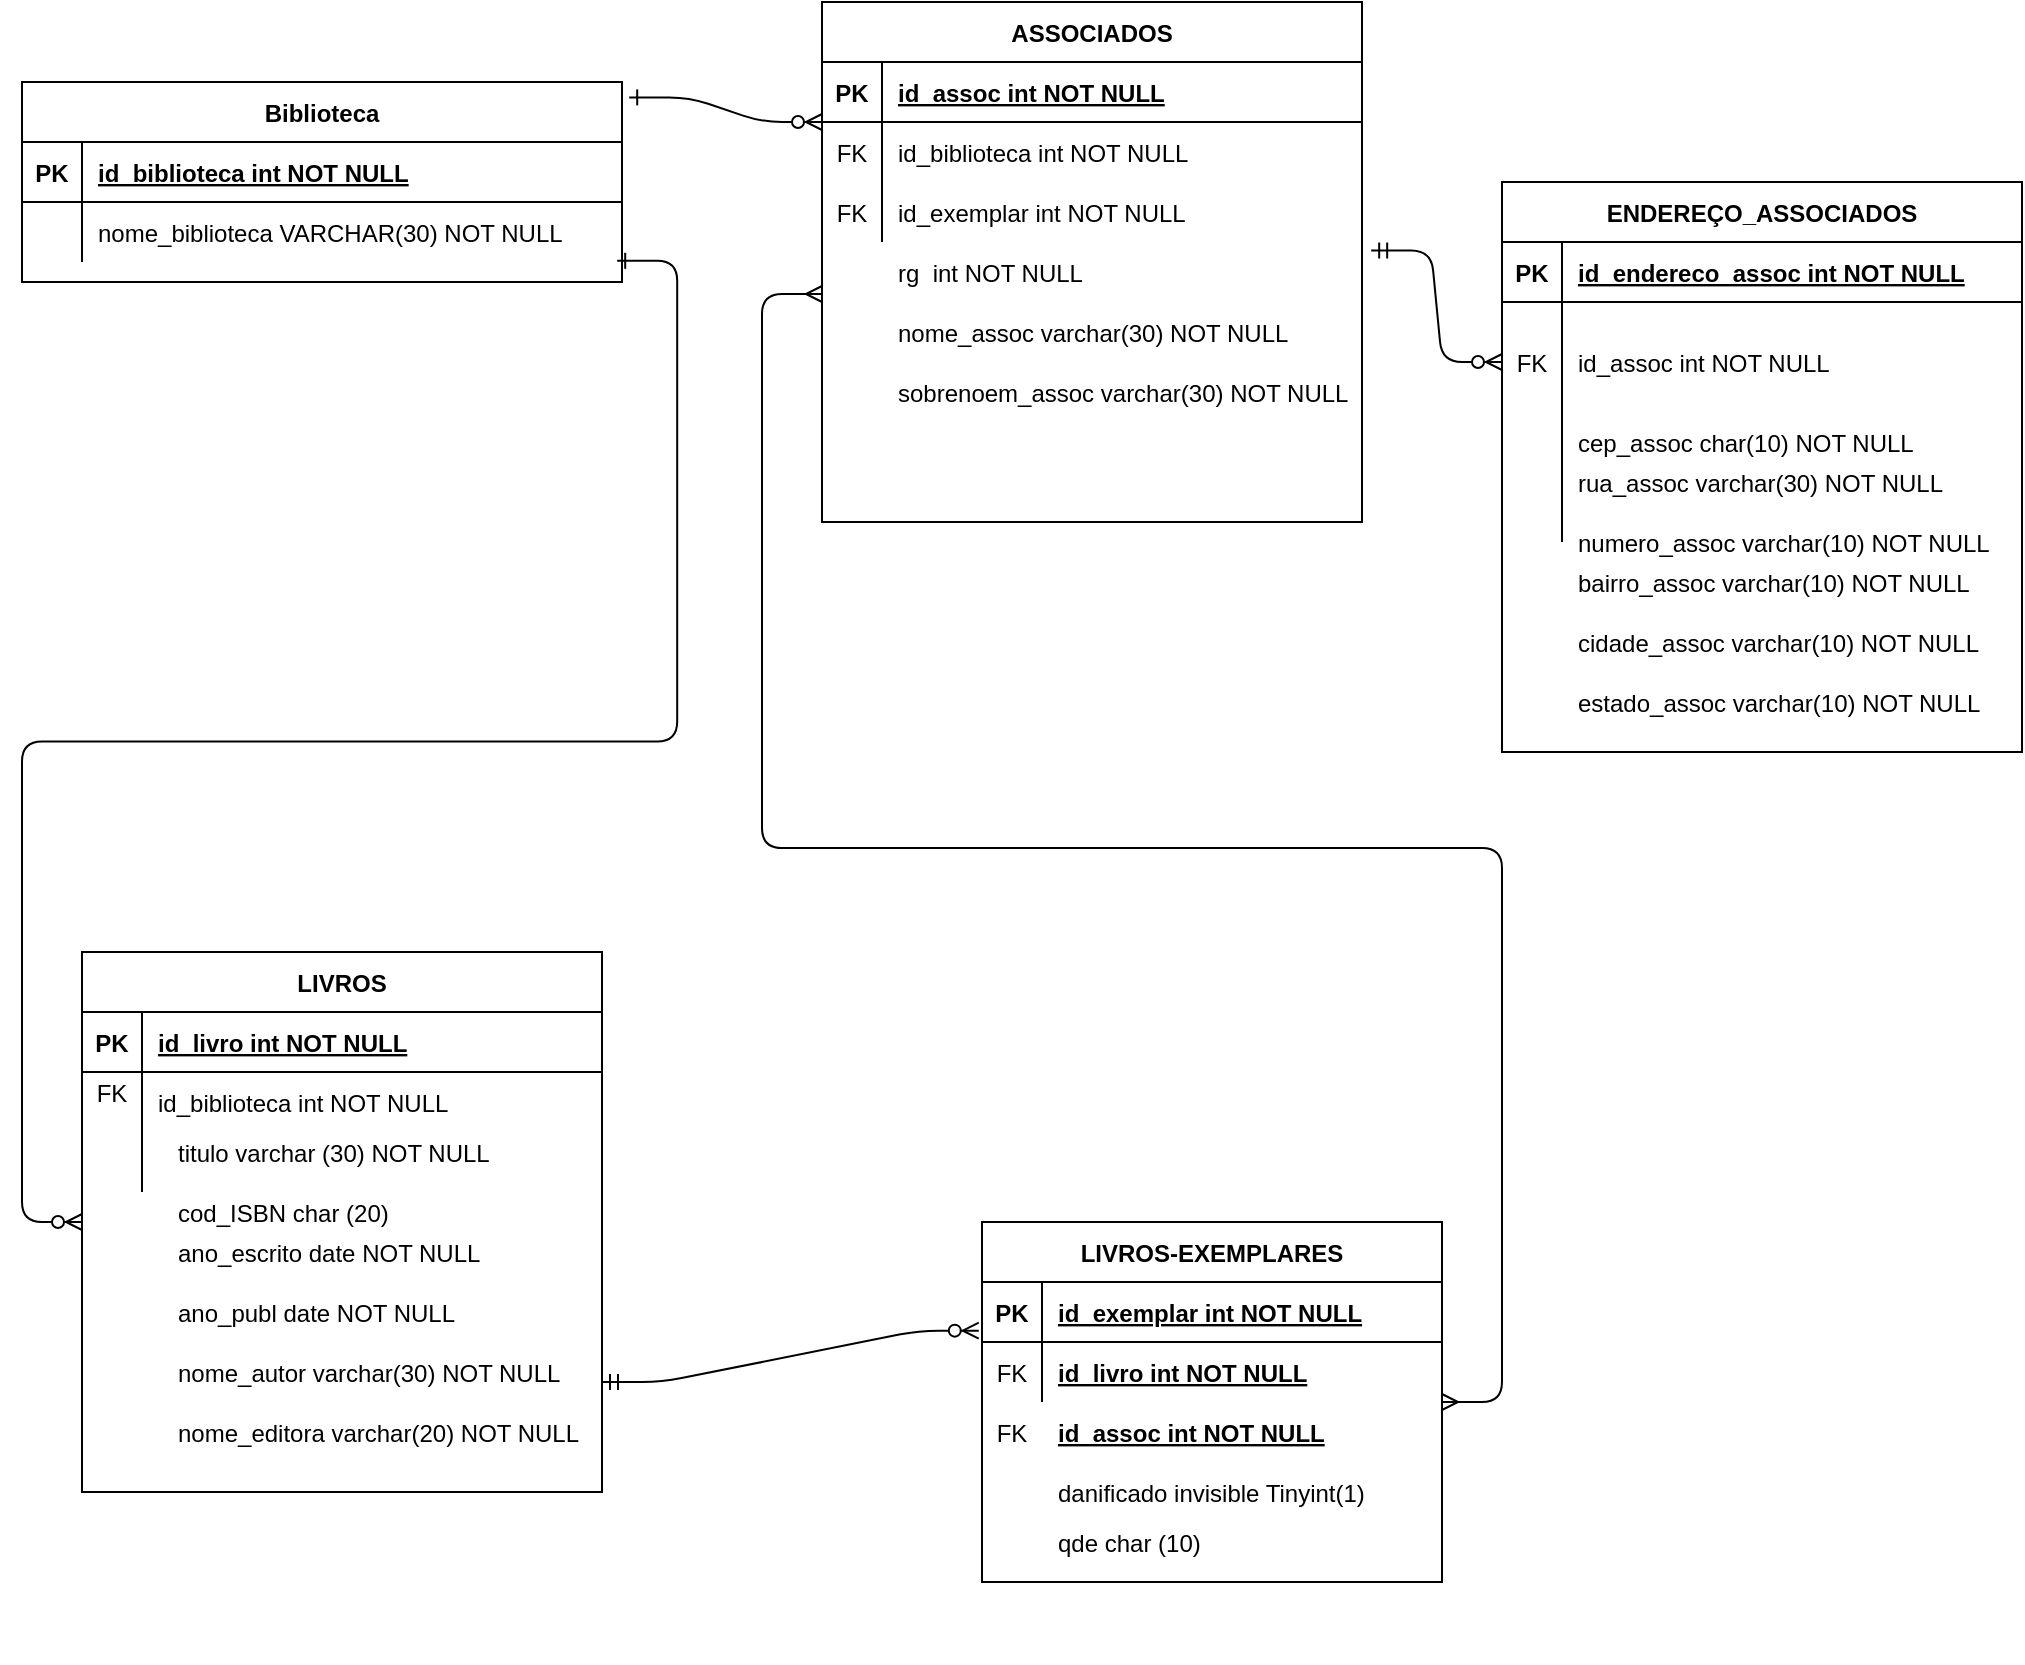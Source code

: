 <mxfile version="14.9.6" type="device"><diagram id="R2lEEEUBdFMjLlhIrx00" name="Page-1"><mxGraphModel dx="1264" dy="1692" grid="1" gridSize="10" guides="1" tooltips="1" connect="1" arrows="1" fold="1" page="1" pageScale="1" pageWidth="850" pageHeight="1100" math="0" shadow="0" extFonts="Permanent Marker^https://fonts.googleapis.com/css?family=Permanent+Marker"><root><mxCell id="0"/><mxCell id="1" parent="0"/><mxCell id="C-vyLk0tnHw3VtMMgP7b-1" value="" style="edgeStyle=entityRelationEdgeStyle;endArrow=ERzeroToMany;startArrow=ERone;endFill=1;startFill=0;exitX=1.012;exitY=0.077;exitDx=0;exitDy=0;exitPerimeter=0;" parent="1" source="C-vyLk0tnHw3VtMMgP7b-23" edge="1"><mxGeometry width="100" height="100" relative="1" as="geometry"><mxPoint x="340" y="720" as="sourcePoint"/><mxPoint x="440" y="-190" as="targetPoint"/></mxGeometry></mxCell><mxCell id="C-vyLk0tnHw3VtMMgP7b-2" value="ASSOCIADOS" style="shape=table;startSize=30;container=1;collapsible=1;childLayout=tableLayout;fixedRows=1;rowLines=0;fontStyle=1;align=center;resizeLast=1;" parent="1" vertex="1"><mxGeometry x="440" y="-250" width="270" height="260" as="geometry"/></mxCell><mxCell id="C-vyLk0tnHw3VtMMgP7b-3" value="" style="shape=partialRectangle;collapsible=0;dropTarget=0;pointerEvents=0;fillColor=none;points=[[0,0.5],[1,0.5]];portConstraint=eastwest;top=0;left=0;right=0;bottom=1;" parent="C-vyLk0tnHw3VtMMgP7b-2" vertex="1"><mxGeometry y="30" width="270" height="30" as="geometry"/></mxCell><mxCell id="C-vyLk0tnHw3VtMMgP7b-4" value="PK" style="shape=partialRectangle;overflow=hidden;connectable=0;fillColor=none;top=0;left=0;bottom=0;right=0;fontStyle=1;" parent="C-vyLk0tnHw3VtMMgP7b-3" vertex="1"><mxGeometry width="30" height="30" as="geometry"/></mxCell><mxCell id="C-vyLk0tnHw3VtMMgP7b-5" value="id_assoc int NOT NULL " style="shape=partialRectangle;overflow=hidden;connectable=0;fillColor=none;top=0;left=0;bottom=0;right=0;align=left;spacingLeft=6;fontStyle=5;" parent="C-vyLk0tnHw3VtMMgP7b-3" vertex="1"><mxGeometry x="30" width="240" height="30" as="geometry"/></mxCell><mxCell id="C-vyLk0tnHw3VtMMgP7b-9" value="" style="shape=partialRectangle;collapsible=0;dropTarget=0;pointerEvents=0;fillColor=none;points=[[0,0.5],[1,0.5]];portConstraint=eastwest;top=0;left=0;right=0;bottom=0;" parent="C-vyLk0tnHw3VtMMgP7b-2" vertex="1"><mxGeometry y="60" width="270" height="30" as="geometry"/></mxCell><mxCell id="C-vyLk0tnHw3VtMMgP7b-10" value="FK" style="shape=partialRectangle;overflow=hidden;connectable=0;fillColor=none;top=0;left=0;bottom=0;right=0;" parent="C-vyLk0tnHw3VtMMgP7b-9" vertex="1"><mxGeometry width="30" height="30" as="geometry"/></mxCell><mxCell id="C-vyLk0tnHw3VtMMgP7b-11" value="id_biblioteca int NOT NULL" style="shape=partialRectangle;overflow=hidden;connectable=0;fillColor=none;top=0;left=0;bottom=0;right=0;align=left;spacingLeft=6;" parent="C-vyLk0tnHw3VtMMgP7b-9" vertex="1"><mxGeometry x="30" width="240" height="30" as="geometry"/></mxCell><mxCell id="C-vyLk0tnHw3VtMMgP7b-6" value="" style="shape=partialRectangle;collapsible=0;dropTarget=0;pointerEvents=0;fillColor=none;points=[[0,0.5],[1,0.5]];portConstraint=eastwest;top=0;left=0;right=0;bottom=0;" parent="C-vyLk0tnHw3VtMMgP7b-2" vertex="1"><mxGeometry y="90" width="270" height="30" as="geometry"/></mxCell><mxCell id="C-vyLk0tnHw3VtMMgP7b-7" value="&#10;&#10;&lt;span style=&quot;color: rgb(0, 0, 0); font-family: helvetica; font-size: 12px; font-style: normal; font-weight: 400; letter-spacing: normal; text-align: center; text-indent: 0px; text-transform: none; word-spacing: 0px; background-color: rgb(248, 249, 250); display: inline; float: none;&quot;&gt;FK&lt;/span&gt;&#10;&#10;" style="shape=partialRectangle;overflow=hidden;connectable=0;fillColor=none;top=0;left=0;bottom=0;right=0;" parent="C-vyLk0tnHw3VtMMgP7b-6" vertex="1"><mxGeometry width="30" height="30" as="geometry"/></mxCell><mxCell id="C-vyLk0tnHw3VtMMgP7b-8" value="" style="shape=partialRectangle;overflow=hidden;connectable=0;fillColor=none;top=0;left=0;bottom=0;right=0;align=left;spacingLeft=6;" parent="C-vyLk0tnHw3VtMMgP7b-6" vertex="1"><mxGeometry x="30" width="240" height="30" as="geometry"/></mxCell><mxCell id="C-vyLk0tnHw3VtMMgP7b-13" value="ENDEREÇO_ASSOCIADOS" style="shape=table;startSize=30;container=1;collapsible=1;childLayout=tableLayout;fixedRows=1;rowLines=0;fontStyle=1;align=center;resizeLast=1;" parent="1" vertex="1"><mxGeometry x="780" y="-160" width="260" height="285" as="geometry"/></mxCell><mxCell id="C-vyLk0tnHw3VtMMgP7b-14" value="" style="shape=partialRectangle;collapsible=0;dropTarget=0;pointerEvents=0;fillColor=none;points=[[0,0.5],[1,0.5]];portConstraint=eastwest;top=0;left=0;right=0;bottom=1;" parent="C-vyLk0tnHw3VtMMgP7b-13" vertex="1"><mxGeometry y="30" width="260" height="30" as="geometry"/></mxCell><mxCell id="C-vyLk0tnHw3VtMMgP7b-15" value="PK" style="shape=partialRectangle;overflow=hidden;connectable=0;fillColor=none;top=0;left=0;bottom=0;right=0;fontStyle=1;" parent="C-vyLk0tnHw3VtMMgP7b-14" vertex="1"><mxGeometry width="30" height="30" as="geometry"/></mxCell><mxCell id="C-vyLk0tnHw3VtMMgP7b-16" value="id_endereco_assoc int NOT NULL " style="shape=partialRectangle;overflow=hidden;connectable=0;fillColor=none;top=0;left=0;bottom=0;right=0;align=left;spacingLeft=6;fontStyle=5;" parent="C-vyLk0tnHw3VtMMgP7b-14" vertex="1"><mxGeometry x="30" width="230" height="30" as="geometry"/></mxCell><mxCell id="C-vyLk0tnHw3VtMMgP7b-20" value="" style="shape=partialRectangle;collapsible=0;dropTarget=0;pointerEvents=0;fillColor=none;points=[[0,0.5],[1,0.5]];portConstraint=eastwest;top=0;left=0;right=0;bottom=0;" parent="C-vyLk0tnHw3VtMMgP7b-13" vertex="1"><mxGeometry y="60" width="260" height="60" as="geometry"/></mxCell><mxCell id="C-vyLk0tnHw3VtMMgP7b-21" value="FK" style="shape=partialRectangle;overflow=hidden;connectable=0;fillColor=none;top=0;left=0;bottom=0;right=0;" parent="C-vyLk0tnHw3VtMMgP7b-20" vertex="1"><mxGeometry width="30" height="60" as="geometry"/></mxCell><mxCell id="C-vyLk0tnHw3VtMMgP7b-22" value="id_assoc int NOT NULL" style="shape=partialRectangle;overflow=hidden;connectable=0;fillColor=none;top=0;left=0;bottom=0;right=0;align=left;spacingLeft=6;" parent="C-vyLk0tnHw3VtMMgP7b-20" vertex="1"><mxGeometry x="30" width="230" height="60" as="geometry"/></mxCell><mxCell id="C-vyLk0tnHw3VtMMgP7b-17" value="" style="shape=partialRectangle;collapsible=0;dropTarget=0;pointerEvents=0;fillColor=none;points=[[0,0.5],[1,0.5]];portConstraint=eastwest;top=0;left=0;right=0;bottom=0;" parent="C-vyLk0tnHw3VtMMgP7b-13" vertex="1"><mxGeometry y="120" width="260" height="60" as="geometry"/></mxCell><mxCell id="C-vyLk0tnHw3VtMMgP7b-18" value="" style="shape=partialRectangle;overflow=hidden;connectable=0;fillColor=none;top=0;left=0;bottom=0;right=0;" parent="C-vyLk0tnHw3VtMMgP7b-17" vertex="1"><mxGeometry width="30" height="60" as="geometry"/></mxCell><mxCell id="C-vyLk0tnHw3VtMMgP7b-19" value="rua_assoc varchar(30) NOT NULL" style="shape=partialRectangle;overflow=hidden;connectable=0;fillColor=none;top=0;left=0;bottom=0;right=0;align=left;spacingLeft=6;" parent="C-vyLk0tnHw3VtMMgP7b-17" vertex="1"><mxGeometry x="30" width="230" height="60" as="geometry"/></mxCell><mxCell id="C-vyLk0tnHw3VtMMgP7b-23" value="Biblioteca" style="shape=table;startSize=30;container=1;collapsible=1;childLayout=tableLayout;fixedRows=1;rowLines=0;fontStyle=1;align=center;resizeLast=1;" parent="1" vertex="1"><mxGeometry x="40" y="-210" width="300" height="100" as="geometry"/></mxCell><mxCell id="C-vyLk0tnHw3VtMMgP7b-24" value="" style="shape=partialRectangle;collapsible=0;dropTarget=0;pointerEvents=0;fillColor=none;points=[[0,0.5],[1,0.5]];portConstraint=eastwest;top=0;left=0;right=0;bottom=1;" parent="C-vyLk0tnHw3VtMMgP7b-23" vertex="1"><mxGeometry y="30" width="300" height="30" as="geometry"/></mxCell><mxCell id="C-vyLk0tnHw3VtMMgP7b-25" value="PK" style="shape=partialRectangle;overflow=hidden;connectable=0;fillColor=none;top=0;left=0;bottom=0;right=0;fontStyle=1;" parent="C-vyLk0tnHw3VtMMgP7b-24" vertex="1"><mxGeometry width="30" height="30" as="geometry"/></mxCell><mxCell id="C-vyLk0tnHw3VtMMgP7b-26" value="id_biblioteca int NOT NULL " style="shape=partialRectangle;overflow=hidden;connectable=0;fillColor=none;top=0;left=0;bottom=0;right=0;align=left;spacingLeft=6;fontStyle=5;" parent="C-vyLk0tnHw3VtMMgP7b-24" vertex="1"><mxGeometry x="30" width="270" height="30" as="geometry"/></mxCell><mxCell id="C-vyLk0tnHw3VtMMgP7b-27" value="" style="shape=partialRectangle;collapsible=0;dropTarget=0;pointerEvents=0;fillColor=none;points=[[0,0.5],[1,0.5]];portConstraint=eastwest;top=0;left=0;right=0;bottom=0;" parent="C-vyLk0tnHw3VtMMgP7b-23" vertex="1"><mxGeometry y="60" width="300" height="30" as="geometry"/></mxCell><mxCell id="C-vyLk0tnHw3VtMMgP7b-28" value="" style="shape=partialRectangle;overflow=hidden;connectable=0;fillColor=none;top=0;left=0;bottom=0;right=0;" parent="C-vyLk0tnHw3VtMMgP7b-27" vertex="1"><mxGeometry width="30" height="30" as="geometry"/></mxCell><mxCell id="C-vyLk0tnHw3VtMMgP7b-29" value="nome_biblioteca VARCHAR(30) NOT NULL" style="shape=partialRectangle;overflow=hidden;connectable=0;fillColor=none;top=0;left=0;bottom=0;right=0;align=left;spacingLeft=6;" parent="C-vyLk0tnHw3VtMMgP7b-27" vertex="1"><mxGeometry x="30" width="270" height="30" as="geometry"/></mxCell><mxCell id="2q7laGfxiHEUxjwifHZf-1" value="LIVROS" style="shape=table;startSize=30;container=1;collapsible=1;childLayout=tableLayout;fixedRows=1;rowLines=0;fontStyle=1;align=center;resizeLast=1;" parent="1" vertex="1"><mxGeometry x="70" y="225" width="260" height="270" as="geometry"/></mxCell><mxCell id="2q7laGfxiHEUxjwifHZf-2" value="" style="shape=partialRectangle;collapsible=0;dropTarget=0;pointerEvents=0;fillColor=none;points=[[0,0.5],[1,0.5]];portConstraint=eastwest;top=0;left=0;right=0;bottom=1;" parent="2q7laGfxiHEUxjwifHZf-1" vertex="1"><mxGeometry y="30" width="260" height="30" as="geometry"/></mxCell><mxCell id="2q7laGfxiHEUxjwifHZf-3" value="PK" style="shape=partialRectangle;overflow=hidden;connectable=0;fillColor=none;top=0;left=0;bottom=0;right=0;fontStyle=1;" parent="2q7laGfxiHEUxjwifHZf-2" vertex="1"><mxGeometry width="30" height="30" as="geometry"/></mxCell><mxCell id="2q7laGfxiHEUxjwifHZf-4" value="id_livro int NOT NULL " style="shape=partialRectangle;overflow=hidden;connectable=0;fillColor=none;top=0;left=0;bottom=0;right=0;align=left;spacingLeft=6;fontStyle=5;" parent="2q7laGfxiHEUxjwifHZf-2" vertex="1"><mxGeometry x="30" width="230" height="30" as="geometry"/></mxCell><mxCell id="2q7laGfxiHEUxjwifHZf-53" value="" style="shape=partialRectangle;collapsible=0;dropTarget=0;pointerEvents=0;fillColor=none;points=[[0,0.5],[1,0.5]];portConstraint=eastwest;top=0;left=0;right=0;bottom=0;" parent="2q7laGfxiHEUxjwifHZf-1" vertex="1"><mxGeometry y="60" width="260" height="30" as="geometry"/></mxCell><mxCell id="2q7laGfxiHEUxjwifHZf-54" value="" style="shape=partialRectangle;overflow=hidden;connectable=0;fillColor=none;top=0;left=0;bottom=0;right=0;" parent="2q7laGfxiHEUxjwifHZf-53" vertex="1"><mxGeometry width="30" height="30" as="geometry"/></mxCell><mxCell id="2q7laGfxiHEUxjwifHZf-55" value="id_biblioteca int NOT NULL" style="shape=partialRectangle;overflow=hidden;connectable=0;fillColor=none;top=0;left=0;bottom=0;right=0;align=left;spacingLeft=6;" parent="2q7laGfxiHEUxjwifHZf-53" vertex="1"><mxGeometry x="30" width="230" height="30" as="geometry"/></mxCell><mxCell id="2q7laGfxiHEUxjwifHZf-5" value="" style="shape=partialRectangle;collapsible=0;dropTarget=0;pointerEvents=0;fillColor=none;points=[[0,0.5],[1,0.5]];portConstraint=eastwest;top=0;left=0;right=0;bottom=0;" parent="2q7laGfxiHEUxjwifHZf-1" vertex="1"><mxGeometry y="90" width="260" height="30" as="geometry"/></mxCell><mxCell id="2q7laGfxiHEUxjwifHZf-6" value="" style="shape=partialRectangle;overflow=hidden;connectable=0;fillColor=none;top=0;left=0;bottom=0;right=0;" parent="2q7laGfxiHEUxjwifHZf-5" vertex="1"><mxGeometry width="30" height="30" as="geometry"/></mxCell><mxCell id="2q7laGfxiHEUxjwifHZf-7" value="" style="shape=partialRectangle;overflow=hidden;connectable=0;fillColor=none;top=0;left=0;bottom=0;right=0;align=left;spacingLeft=6;" parent="2q7laGfxiHEUxjwifHZf-5" vertex="1"><mxGeometry x="30" width="230" height="30" as="geometry"/></mxCell><mxCell id="2q7laGfxiHEUxjwifHZf-11" value="LIVROS-EXEMPLARES" style="shape=table;startSize=30;container=1;collapsible=1;childLayout=tableLayout;fixedRows=1;rowLines=0;fontStyle=1;align=center;resizeLast=1;" parent="1" vertex="1"><mxGeometry x="520" y="360" width="230" height="180" as="geometry"/></mxCell><mxCell id="2q7laGfxiHEUxjwifHZf-12" value="" style="shape=partialRectangle;collapsible=0;dropTarget=0;pointerEvents=0;fillColor=none;points=[[0,0.5],[1,0.5]];portConstraint=eastwest;top=0;left=0;right=0;bottom=1;" parent="2q7laGfxiHEUxjwifHZf-11" vertex="1"><mxGeometry y="30" width="230" height="30" as="geometry"/></mxCell><mxCell id="2q7laGfxiHEUxjwifHZf-13" value="PK" style="shape=partialRectangle;overflow=hidden;connectable=0;fillColor=none;top=0;left=0;bottom=0;right=0;fontStyle=1;" parent="2q7laGfxiHEUxjwifHZf-12" vertex="1"><mxGeometry width="30" height="30" as="geometry"/></mxCell><mxCell id="2q7laGfxiHEUxjwifHZf-14" value="id_exemplar int NOT NULL " style="shape=partialRectangle;overflow=hidden;connectable=0;fillColor=none;top=0;left=0;bottom=0;right=0;align=left;spacingLeft=6;fontStyle=5;" parent="2q7laGfxiHEUxjwifHZf-12" vertex="1"><mxGeometry x="30" width="200" height="30" as="geometry"/></mxCell><mxCell id="2q7laGfxiHEUxjwifHZf-15" value="" style="shape=partialRectangle;collapsible=0;dropTarget=0;pointerEvents=0;fillColor=none;points=[[0,0.5],[1,0.5]];portConstraint=eastwest;top=0;left=0;right=0;bottom=0;" parent="2q7laGfxiHEUxjwifHZf-11" vertex="1"><mxGeometry y="60" width="230" height="30" as="geometry"/></mxCell><mxCell id="2q7laGfxiHEUxjwifHZf-16" value="" style="shape=partialRectangle;overflow=hidden;connectable=0;fillColor=none;top=0;left=0;bottom=0;right=0;" parent="2q7laGfxiHEUxjwifHZf-15" vertex="1"><mxGeometry width="30" height="30" as="geometry"/></mxCell><mxCell id="2q7laGfxiHEUxjwifHZf-17" value="" style="shape=partialRectangle;overflow=hidden;connectable=0;fillColor=none;top=0;left=0;bottom=0;right=0;align=left;spacingLeft=6;" parent="2q7laGfxiHEUxjwifHZf-15" vertex="1"><mxGeometry x="30" width="200" height="30" as="geometry"/></mxCell><mxCell id="2q7laGfxiHEUxjwifHZf-20" value="" style="shape=partialRectangle;collapsible=0;dropTarget=0;pointerEvents=0;fillColor=none;points=[[0,0.5],[1,0.5]];portConstraint=eastwest;top=0;left=0;right=0;bottom=0;" parent="1" vertex="1"><mxGeometry x="80" y="340" width="250" height="30" as="geometry"/></mxCell><mxCell id="2q7laGfxiHEUxjwifHZf-21" value="" style="shape=partialRectangle;overflow=hidden;connectable=0;fillColor=none;top=0;left=0;bottom=0;right=0;" parent="2q7laGfxiHEUxjwifHZf-20" vertex="1"><mxGeometry width="30" height="30" as="geometry"/></mxCell><mxCell id="2q7laGfxiHEUxjwifHZf-22" value="cod_ISBN char (20)" style="shape=partialRectangle;overflow=hidden;connectable=0;fillColor=none;top=0;left=0;bottom=0;right=0;align=left;spacingLeft=6;" parent="2q7laGfxiHEUxjwifHZf-20" vertex="1"><mxGeometry x="30" width="220" height="30" as="geometry"/></mxCell><mxCell id="2q7laGfxiHEUxjwifHZf-23" value="" style="shape=partialRectangle;collapsible=0;dropTarget=0;pointerEvents=0;fillColor=none;points=[[0,0.5],[1,0.5]];portConstraint=eastwest;top=0;left=0;right=0;bottom=0;" parent="1" vertex="1"><mxGeometry x="80" y="420" width="250" height="30" as="geometry"/></mxCell><mxCell id="2q7laGfxiHEUxjwifHZf-24" value="" style="shape=partialRectangle;overflow=hidden;connectable=0;fillColor=none;top=0;left=0;bottom=0;right=0;" parent="2q7laGfxiHEUxjwifHZf-23" vertex="1"><mxGeometry width="30" height="30" as="geometry"/></mxCell><mxCell id="2q7laGfxiHEUxjwifHZf-25" value="nome_autor varchar(30) NOT NULL" style="shape=partialRectangle;overflow=hidden;connectable=0;fillColor=none;top=0;left=0;bottom=0;right=0;align=left;spacingLeft=6;" parent="2q7laGfxiHEUxjwifHZf-23" vertex="1"><mxGeometry x="30" width="220" height="30" as="geometry"/></mxCell><mxCell id="2q7laGfxiHEUxjwifHZf-26" value="titulo varchar (30) NOT NULL" style="shape=partialRectangle;overflow=hidden;connectable=0;fillColor=none;top=0;left=0;bottom=0;right=0;align=left;spacingLeft=6;" parent="1" vertex="1"><mxGeometry x="110" y="310" width="220" height="30" as="geometry"/></mxCell><mxCell id="2q7laGfxiHEUxjwifHZf-27" value="ano_escrito date NOT NULL" style="shape=partialRectangle;overflow=hidden;connectable=0;fillColor=none;top=0;left=0;bottom=0;right=0;align=left;spacingLeft=6;" parent="1" vertex="1"><mxGeometry x="110" y="360" width="220" height="30" as="geometry"/></mxCell><mxCell id="2q7laGfxiHEUxjwifHZf-28" value="ano_publ date NOT NULL" style="shape=partialRectangle;overflow=hidden;connectable=0;fillColor=none;top=0;left=0;bottom=0;right=0;align=left;spacingLeft=6;" parent="1" vertex="1"><mxGeometry x="110" y="390" width="220" height="30" as="geometry"/></mxCell><mxCell id="2q7laGfxiHEUxjwifHZf-29" value="" style="shape=partialRectangle;collapsible=0;dropTarget=0;pointerEvents=0;fillColor=none;points=[[0,0.5],[1,0.5]];portConstraint=eastwest;top=0;left=0;right=0;bottom=0;" parent="1" vertex="1"><mxGeometry x="80" y="450" width="250" height="30" as="geometry"/></mxCell><mxCell id="2q7laGfxiHEUxjwifHZf-30" value="" style="shape=partialRectangle;overflow=hidden;connectable=0;fillColor=none;top=0;left=0;bottom=0;right=0;" parent="2q7laGfxiHEUxjwifHZf-29" vertex="1"><mxGeometry width="30" height="30" as="geometry"/></mxCell><mxCell id="2q7laGfxiHEUxjwifHZf-31" value="nome_editora varchar(20) NOT NULL" style="shape=partialRectangle;overflow=hidden;connectable=0;fillColor=none;top=0;left=0;bottom=0;right=0;align=left;spacingLeft=6;" parent="2q7laGfxiHEUxjwifHZf-29" vertex="1"><mxGeometry x="30" width="220" height="30" as="geometry"/></mxCell><mxCell id="2q7laGfxiHEUxjwifHZf-32" value="" style="shape=partialRectangle;collapsible=0;dropTarget=0;pointerEvents=0;fillColor=none;points=[[0,0.5],[1,0.5]];portConstraint=eastwest;top=0;left=0;right=0;bottom=0;" parent="1" vertex="1"><mxGeometry x="440" y="-100" width="250" height="30" as="geometry"/></mxCell><mxCell id="2q7laGfxiHEUxjwifHZf-33" value="" style="shape=partialRectangle;overflow=hidden;connectable=0;fillColor=none;top=0;left=0;bottom=0;right=0;" parent="2q7laGfxiHEUxjwifHZf-32" vertex="1"><mxGeometry width="30" height="30" as="geometry"/></mxCell><mxCell id="2q7laGfxiHEUxjwifHZf-34" value="nome_assoc varchar(30) NOT NULL" style="shape=partialRectangle;overflow=hidden;connectable=0;fillColor=none;top=0;left=0;bottom=0;right=0;align=left;spacingLeft=6;" parent="2q7laGfxiHEUxjwifHZf-32" vertex="1"><mxGeometry x="30" width="220" height="30" as="geometry"/></mxCell><mxCell id="2q7laGfxiHEUxjwifHZf-37" value="sobrenoem_assoc varchar(30) NOT NULL" style="shape=partialRectangle;overflow=hidden;connectable=0;fillColor=none;top=0;left=0;bottom=0;right=0;align=left;spacingLeft=6;" parent="1" vertex="1"><mxGeometry x="470" y="-70" width="240" height="30" as="geometry"/></mxCell><mxCell id="2q7laGfxiHEUxjwifHZf-38" value="id_exemplar int NOT NULL" style="shape=partialRectangle;overflow=hidden;connectable=0;fillColor=none;top=0;left=0;bottom=0;right=0;align=left;spacingLeft=6;" parent="1" vertex="1"><mxGeometry x="470" y="-160" width="220" height="30" as="geometry"/></mxCell><mxCell id="2q7laGfxiHEUxjwifHZf-40" value="" style="shape=partialRectangle;collapsible=0;dropTarget=0;pointerEvents=0;fillColor=none;points=[[0,0.5],[1,0.5]];portConstraint=eastwest;top=0;left=0;right=0;bottom=0;" parent="1" vertex="1"><mxGeometry x="30" y="570" width="250" height="10" as="geometry"/></mxCell><mxCell id="2q7laGfxiHEUxjwifHZf-41" value="" style="shape=partialRectangle;overflow=hidden;connectable=0;fillColor=none;top=0;left=0;bottom=0;right=0;" parent="2q7laGfxiHEUxjwifHZf-40" vertex="1"><mxGeometry width="30" height="10" as="geometry"/></mxCell><mxCell id="2q7laGfxiHEUxjwifHZf-42" value="cod_ISBN char (20)" style="shape=partialRectangle;overflow=hidden;connectable=0;fillColor=none;top=0;left=0;bottom=0;right=0;align=left;spacingLeft=6;" parent="2q7laGfxiHEUxjwifHZf-40" vertex="1"><mxGeometry x="30" width="220" height="4.286" as="geometry"/></mxCell><mxCell id="2q7laGfxiHEUxjwifHZf-48" value="" style="edgeStyle=entityRelationEdgeStyle;fontSize=12;html=1;endArrow=ERmany;startArrow=ERmany;" parent="1" source="2q7laGfxiHEUxjwifHZf-11" edge="1"><mxGeometry width="100" height="100" relative="1" as="geometry"><mxPoint x="400" y="270" as="sourcePoint"/><mxPoint x="440" y="-104" as="targetPoint"/></mxGeometry></mxCell><mxCell id="2q7laGfxiHEUxjwifHZf-49" value="qde char (10)" style="shape=partialRectangle;overflow=hidden;connectable=0;fillColor=none;top=0;left=0;bottom=0;right=0;align=left;spacingLeft=6;" parent="1" vertex="1"><mxGeometry x="550" y="510" width="220" height="20" as="geometry"/></mxCell><mxCell id="2q7laGfxiHEUxjwifHZf-50" value="" style="edgeStyle=entityRelationEdgeStyle;fontSize=12;html=1;endArrow=ERzeroToMany;startArrow=ERmandOne;entryX=-0.007;entryY=0.811;entryDx=0;entryDy=0;entryPerimeter=0;" parent="1" target="2q7laGfxiHEUxjwifHZf-12" edge="1"><mxGeometry width="100" height="100" relative="1" as="geometry"><mxPoint x="330" y="440" as="sourcePoint"/><mxPoint x="430" y="340" as="targetPoint"/></mxGeometry></mxCell><mxCell id="2q7laGfxiHEUxjwifHZf-51" value="" style="edgeStyle=entityRelationEdgeStyle;endArrow=ERzeroToMany;startArrow=ERone;endFill=1;startFill=0;exitX=0.992;exitY=0.98;exitDx=0;exitDy=0;exitPerimeter=0;" parent="1" source="C-vyLk0tnHw3VtMMgP7b-27" edge="1"><mxGeometry width="100" height="100" relative="1" as="geometry"><mxPoint x="275" y="10" as="sourcePoint"/><mxPoint x="70" y="360" as="targetPoint"/></mxGeometry></mxCell><mxCell id="2q7laGfxiHEUxjwifHZf-56" value="danificado invisible Tinyint(1)" style="shape=partialRectangle;overflow=hidden;connectable=0;fillColor=none;top=0;left=0;bottom=0;right=0;align=left;spacingLeft=6;" parent="1" vertex="1"><mxGeometry x="550" y="480" width="200" height="30" as="geometry"/></mxCell><mxCell id="2q7laGfxiHEUxjwifHZf-58" value="id_livro int NOT NULL " style="shape=partialRectangle;overflow=hidden;connectable=0;fillColor=none;top=0;left=0;bottom=0;right=0;align=left;spacingLeft=6;fontStyle=5;" parent="1" vertex="1"><mxGeometry x="550" y="420" width="230" height="30" as="geometry"/></mxCell><mxCell id="2q7laGfxiHEUxjwifHZf-59" value="id_assoc int NOT NULL " style="shape=partialRectangle;overflow=hidden;connectable=0;fillColor=none;top=0;left=0;bottom=0;right=0;align=left;spacingLeft=6;fontStyle=5;" parent="1" vertex="1"><mxGeometry x="550" y="450" width="250" height="30" as="geometry"/></mxCell><mxCell id="2q7laGfxiHEUxjwifHZf-60" value="numero_assoc varchar(10) NOT NULL" style="shape=partialRectangle;overflow=hidden;connectable=0;fillColor=none;top=0;left=0;bottom=0;right=0;align=left;spacingLeft=6;" parent="1" vertex="1"><mxGeometry x="810" y="10" width="220" height="20" as="geometry"/></mxCell><mxCell id="2q7laGfxiHEUxjwifHZf-61" value="bairro_assoc varchar(10) NOT NULL" style="shape=partialRectangle;overflow=hidden;connectable=0;fillColor=none;top=0;left=0;bottom=0;right=0;align=left;spacingLeft=6;" parent="1" vertex="1"><mxGeometry x="810" y="30" width="210" height="20" as="geometry"/></mxCell><mxCell id="2q7laGfxiHEUxjwifHZf-62" value="cidade_assoc varchar(10) NOT NULL" style="shape=partialRectangle;overflow=hidden;connectable=0;fillColor=none;top=0;left=0;bottom=0;right=0;align=left;spacingLeft=6;" parent="1" vertex="1"><mxGeometry x="810" y="60" width="220" height="20" as="geometry"/></mxCell><mxCell id="2q7laGfxiHEUxjwifHZf-63" value="estado_assoc varchar(10) NOT NULL" style="shape=partialRectangle;overflow=hidden;connectable=0;fillColor=none;top=0;left=0;bottom=0;right=0;align=left;spacingLeft=6;" parent="1" vertex="1"><mxGeometry x="810" y="90" width="230" height="20" as="geometry"/></mxCell><mxCell id="2q7laGfxiHEUxjwifHZf-64" value="cep_assoc char(10) NOT NULL" style="shape=partialRectangle;overflow=hidden;connectable=0;fillColor=none;top=0;left=0;bottom=0;right=0;align=left;spacingLeft=6;" parent="1" vertex="1"><mxGeometry x="810" y="-40" width="200" height="20" as="geometry"/></mxCell><mxCell id="7LGtvAZ3KkFHfFVrcFle-3" value="" style="edgeStyle=entityRelationEdgeStyle;fontSize=12;html=1;endArrow=ERzeroToMany;startArrow=ERmandOne;entryX=0;entryY=0.5;entryDx=0;entryDy=0;exitX=1.017;exitY=1.14;exitDx=0;exitDy=0;exitPerimeter=0;" edge="1" parent="1" source="C-vyLk0tnHw3VtMMgP7b-6" target="C-vyLk0tnHw3VtMMgP7b-20"><mxGeometry width="100" height="100" relative="1" as="geometry"><mxPoint x="630" y="45" as="sourcePoint"/><mxPoint x="790" y="-120" as="targetPoint"/></mxGeometry></mxCell><mxCell id="7LGtvAZ3KkFHfFVrcFle-5" value="rg  int NOT NULL" style="shape=partialRectangle;overflow=hidden;connectable=0;fillColor=none;top=0;left=0;bottom=0;right=0;align=left;spacingLeft=6;" vertex="1" parent="1"><mxGeometry x="470" y="-130" width="240" height="30" as="geometry"/></mxCell><mxCell id="7LGtvAZ3KkFHfFVrcFle-6" value="FK" style="shape=partialRectangle;overflow=hidden;connectable=0;fillColor=none;top=0;left=0;bottom=0;right=0;" vertex="1" parent="1"><mxGeometry x="440" y="-160" width="30" height="30" as="geometry"/></mxCell><mxCell id="7LGtvAZ3KkFHfFVrcFle-7" value="FK" style="shape=partialRectangle;overflow=hidden;connectable=0;fillColor=none;top=0;left=0;bottom=0;right=0;" vertex="1" parent="1"><mxGeometry x="70" y="280" width="30" height="30" as="geometry"/></mxCell><mxCell id="7LGtvAZ3KkFHfFVrcFle-8" value="FK" style="shape=partialRectangle;overflow=hidden;connectable=0;fillColor=none;top=0;left=0;bottom=0;right=0;" vertex="1" parent="1"><mxGeometry x="520" y="420" width="30" height="30" as="geometry"/></mxCell><mxCell id="7LGtvAZ3KkFHfFVrcFle-9" value="FK" style="shape=partialRectangle;overflow=hidden;connectable=0;fillColor=none;top=0;left=0;bottom=0;right=0;" vertex="1" parent="1"><mxGeometry x="520" y="450" width="30" height="30" as="geometry"/></mxCell></root></mxGraphModel></diagram></mxfile>